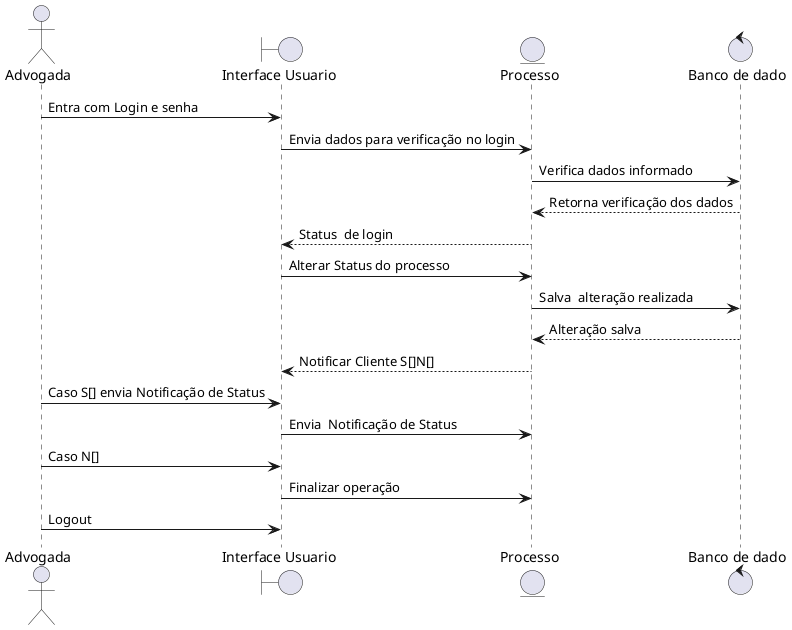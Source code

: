 @startuml
 
actor Advogada

boundary "Interface Usuario" as IU
entity "Processo" as SI
control "Banco de dado" as BD
 
Advogada -> IU : Entra com Login e senha
IU -> SI : Envia dados para verificação no login
SI -> BD : Verifica dados informado
BD -->SI : Retorna verificação dos dados
SI --> IU : Status  de login
IU -> SI : Alterar Status do processo
SI -> BD : Salva  alteração realizada
BD -->SI : Alteração salva
SI --> IU : Notificar Cliente S[]N[]
Advogada -> IU : Caso S[] envia Notificação de Status
IU -> SI : Envia  Notificação de Status
Advogada -> IU : Caso N[] 
IU -> SI : Finalizar operação
Advogada -> IU : Logout 



 
@enduml